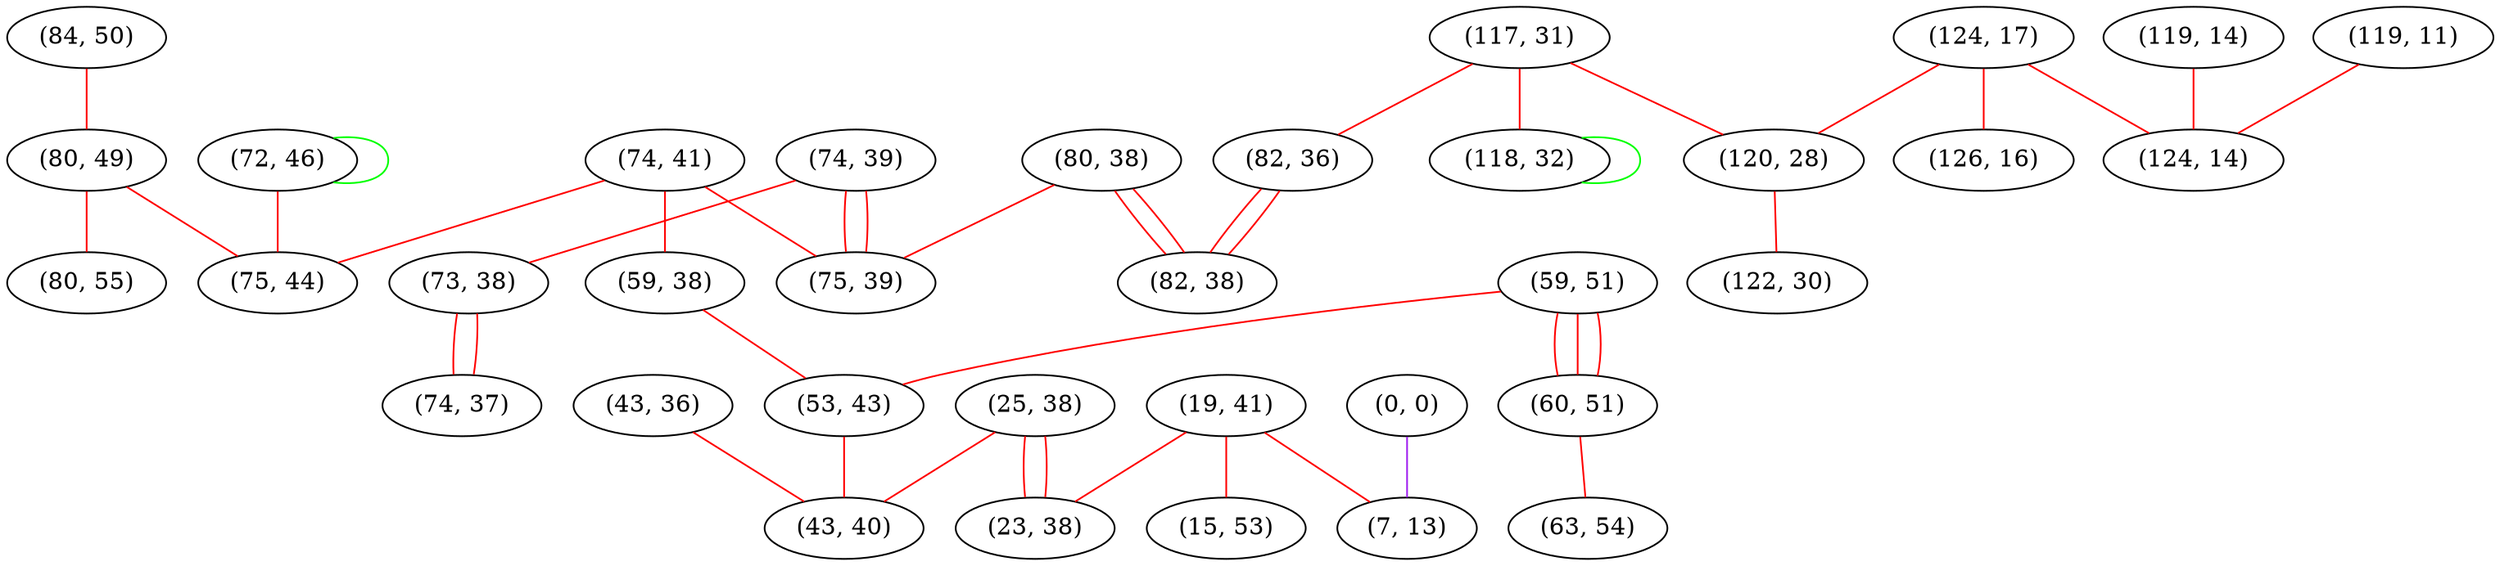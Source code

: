 graph "" {
"(72, 46)";
"(19, 41)";
"(74, 39)";
"(119, 11)";
"(124, 17)";
"(59, 51)";
"(117, 31)";
"(84, 50)";
"(118, 32)";
"(74, 41)";
"(80, 38)";
"(120, 28)";
"(82, 36)";
"(119, 14)";
"(122, 30)";
"(126, 16)";
"(73, 38)";
"(124, 14)";
"(80, 49)";
"(75, 39)";
"(74, 37)";
"(0, 0)";
"(43, 36)";
"(15, 53)";
"(25, 38)";
"(59, 38)";
"(53, 43)";
"(23, 38)";
"(60, 51)";
"(43, 40)";
"(75, 44)";
"(7, 13)";
"(80, 55)";
"(63, 54)";
"(82, 38)";
"(72, 46)" -- "(72, 46)"  [color=green, key=0, weight=2];
"(72, 46)" -- "(75, 44)"  [color=red, key=0, weight=1];
"(19, 41)" -- "(23, 38)"  [color=red, key=0, weight=1];
"(19, 41)" -- "(7, 13)"  [color=red, key=0, weight=1];
"(19, 41)" -- "(15, 53)"  [color=red, key=0, weight=1];
"(74, 39)" -- "(75, 39)"  [color=red, key=0, weight=1];
"(74, 39)" -- "(75, 39)"  [color=red, key=1, weight=1];
"(74, 39)" -- "(73, 38)"  [color=red, key=0, weight=1];
"(119, 11)" -- "(124, 14)"  [color=red, key=0, weight=1];
"(124, 17)" -- "(124, 14)"  [color=red, key=0, weight=1];
"(124, 17)" -- "(126, 16)"  [color=red, key=0, weight=1];
"(124, 17)" -- "(120, 28)"  [color=red, key=0, weight=1];
"(59, 51)" -- "(60, 51)"  [color=red, key=0, weight=1];
"(59, 51)" -- "(60, 51)"  [color=red, key=1, weight=1];
"(59, 51)" -- "(60, 51)"  [color=red, key=2, weight=1];
"(59, 51)" -- "(53, 43)"  [color=red, key=0, weight=1];
"(117, 31)" -- "(120, 28)"  [color=red, key=0, weight=1];
"(117, 31)" -- "(82, 36)"  [color=red, key=0, weight=1];
"(117, 31)" -- "(118, 32)"  [color=red, key=0, weight=1];
"(84, 50)" -- "(80, 49)"  [color=red, key=0, weight=1];
"(118, 32)" -- "(118, 32)"  [color=green, key=0, weight=2];
"(74, 41)" -- "(75, 39)"  [color=red, key=0, weight=1];
"(74, 41)" -- "(75, 44)"  [color=red, key=0, weight=1];
"(74, 41)" -- "(59, 38)"  [color=red, key=0, weight=1];
"(80, 38)" -- "(75, 39)"  [color=red, key=0, weight=1];
"(80, 38)" -- "(82, 38)"  [color=red, key=0, weight=1];
"(80, 38)" -- "(82, 38)"  [color=red, key=1, weight=1];
"(120, 28)" -- "(122, 30)"  [color=red, key=0, weight=1];
"(82, 36)" -- "(82, 38)"  [color=red, key=0, weight=1];
"(82, 36)" -- "(82, 38)"  [color=red, key=1, weight=1];
"(119, 14)" -- "(124, 14)"  [color=red, key=0, weight=1];
"(73, 38)" -- "(74, 37)"  [color=red, key=0, weight=1];
"(73, 38)" -- "(74, 37)"  [color=red, key=1, weight=1];
"(80, 49)" -- "(75, 44)"  [color=red, key=0, weight=1];
"(80, 49)" -- "(80, 55)"  [color=red, key=0, weight=1];
"(0, 0)" -- "(7, 13)"  [color=purple, key=0, weight=4];
"(43, 36)" -- "(43, 40)"  [color=red, key=0, weight=1];
"(25, 38)" -- "(43, 40)"  [color=red, key=0, weight=1];
"(25, 38)" -- "(23, 38)"  [color=red, key=0, weight=1];
"(25, 38)" -- "(23, 38)"  [color=red, key=1, weight=1];
"(59, 38)" -- "(53, 43)"  [color=red, key=0, weight=1];
"(53, 43)" -- "(43, 40)"  [color=red, key=0, weight=1];
"(60, 51)" -- "(63, 54)"  [color=red, key=0, weight=1];
}
